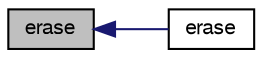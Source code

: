 digraph "erase"
{
  bgcolor="transparent";
  edge [fontname="FreeSans",fontsize="10",labelfontname="FreeSans",labelfontsize="10"];
  node [fontname="FreeSans",fontsize="10",shape=record];
  rankdir="LR";
  Node267 [label="erase",height=0.2,width=0.4,color="black", fillcolor="grey75", style="filled", fontcolor="black"];
  Node267 -> Node268 [dir="back",color="midnightblue",fontsize="10",style="solid",fontname="FreeSans"];
  Node268 [label="erase",height=0.2,width=0.4,color="black",URL="$a25738.html#a42fee5a0f27fe8a69ff8d1ce9147a743",tooltip="Erase an hashed entry specified by given key if in table. "];
}
